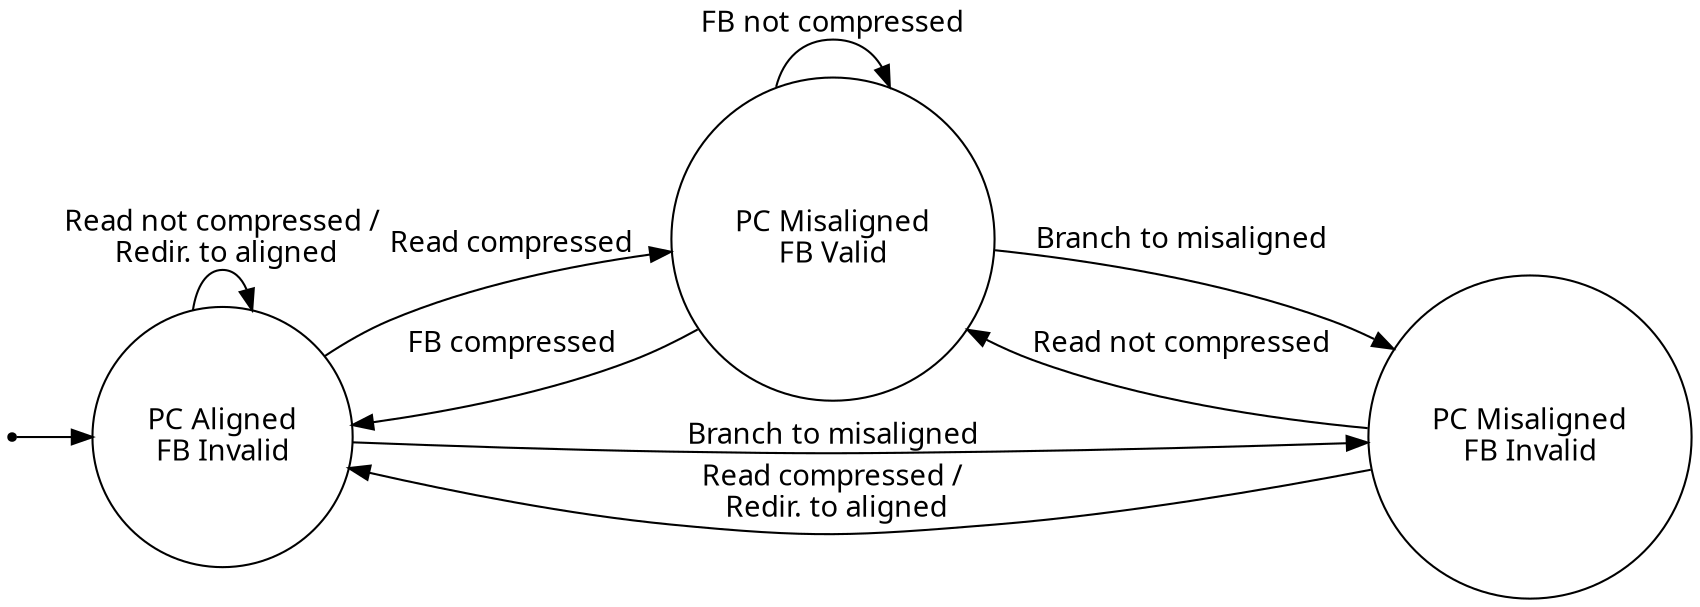digraph rv32cfsm {
    rankdir=LR;
    //node [shape=circle, width=1.0, height=1.0, fixedsize=true, fontsize=10];
    overlap=false;
    node [shape=circle, fontname="Verdana"];
    edge [fontname="Verdana"];

    start [shape=point];
    start -> ai;

    // states
    // a = aligned, m = misaligned
    // v = fb valid, i = fb invalid
    ai [label="PC Aligned\nFB Invalid"];
    mv [label="PC Misaligned\nFB Valid"];
    mi [label="PC Misaligned\nFB Invalid"];

    // transitions
    ai -> ai [label="Read not compressed /\n Redir. to aligned"];
    ai -> mv [label="Read compressed"];
    ai -> mi [label="Branch to misaligned"];
    mv -> ai [label="FB compressed"];
    mv -> mv [label="FB not compressed"];
    mv -> mi [label="Branch to misaligned"];
    mi -> ai [label="Read compressed /\n Redir. to aligned"];
    mi -> mv [label="Read not compressed"];
}
